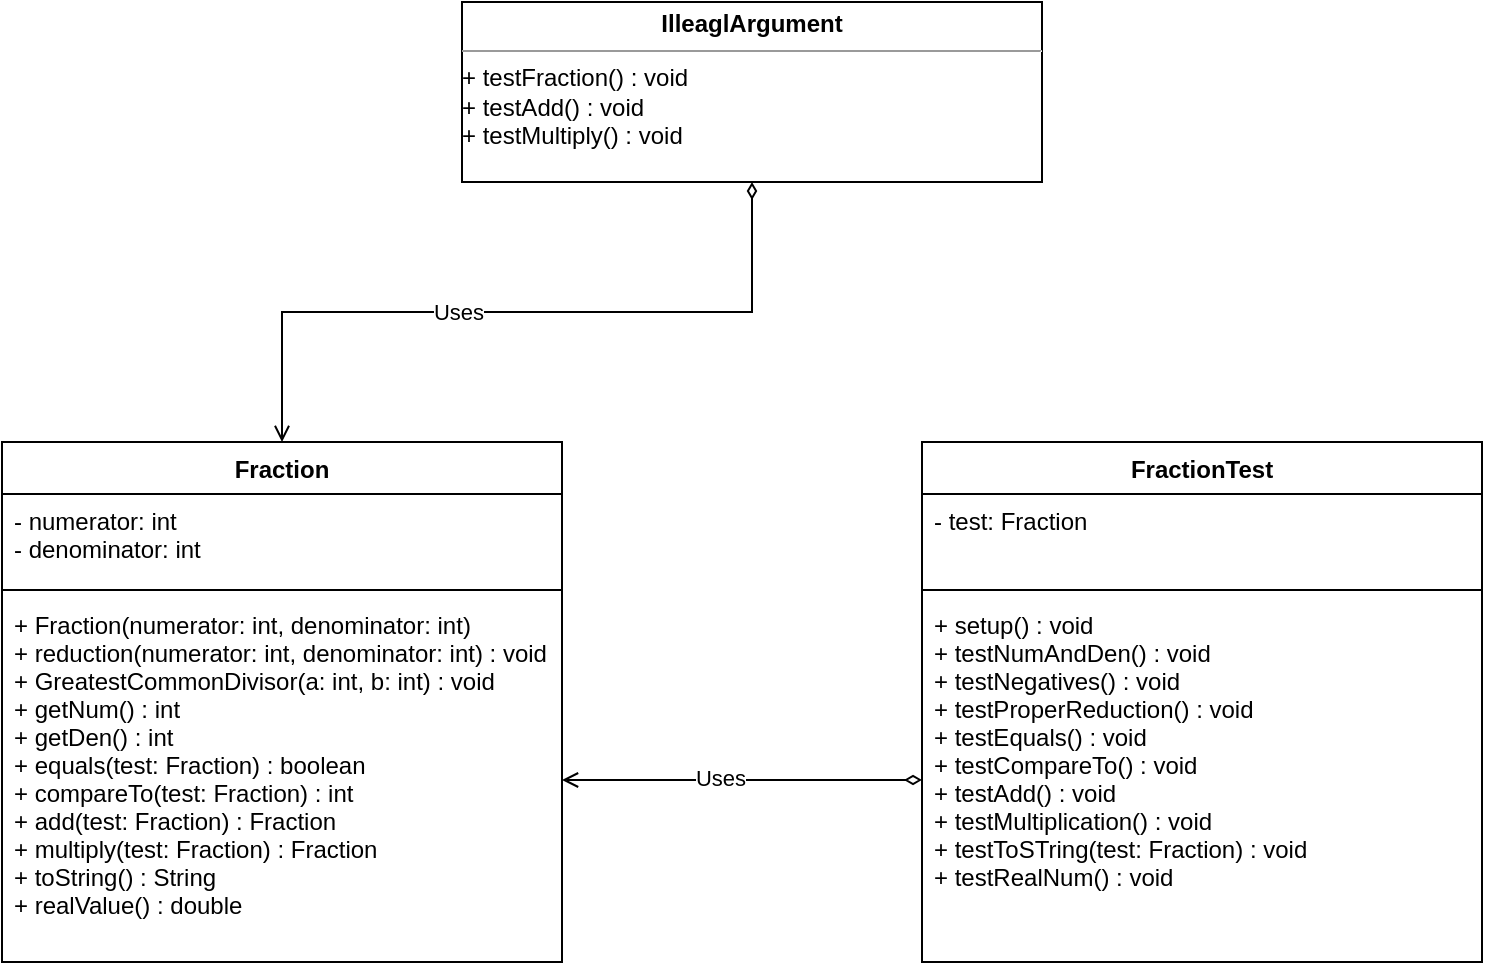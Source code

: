 <mxfile version="13.10.2" type="device"><diagram id="4ICFNmDMfjWce2zjpqpB" name="Page-1"><mxGraphModel dx="1422" dy="762" grid="1" gridSize="10" guides="1" tooltips="1" connect="1" arrows="1" fold="1" page="1" pageScale="1" pageWidth="850" pageHeight="1100" math="0" shadow="0"><root><mxCell id="0"/><mxCell id="1" parent="0"/><mxCell id="z9bDtUSQQBATCnC2CMmG-1" value="Fraction" style="swimlane;fontStyle=1;align=center;verticalAlign=top;childLayout=stackLayout;horizontal=1;startSize=26;horizontalStack=0;resizeParent=1;resizeParentMax=0;resizeLast=0;collapsible=1;marginBottom=0;" vertex="1" parent="1"><mxGeometry x="50" y="520" width="280" height="260" as="geometry"/></mxCell><mxCell id="z9bDtUSQQBATCnC2CMmG-2" value="- numerator: int&#10;- denominator: int" style="text;strokeColor=none;fillColor=none;align=left;verticalAlign=top;spacingLeft=4;spacingRight=4;overflow=hidden;rotatable=0;points=[[0,0.5],[1,0.5]];portConstraint=eastwest;" vertex="1" parent="z9bDtUSQQBATCnC2CMmG-1"><mxGeometry y="26" width="280" height="44" as="geometry"/></mxCell><mxCell id="z9bDtUSQQBATCnC2CMmG-3" value="" style="line;strokeWidth=1;fillColor=none;align=left;verticalAlign=middle;spacingTop=-1;spacingLeft=3;spacingRight=3;rotatable=0;labelPosition=right;points=[];portConstraint=eastwest;" vertex="1" parent="z9bDtUSQQBATCnC2CMmG-1"><mxGeometry y="70" width="280" height="8" as="geometry"/></mxCell><mxCell id="z9bDtUSQQBATCnC2CMmG-4" value="+ Fraction(numerator: int, denominator: int)&#10;+ reduction(numerator: int, denominator: int) : void&#10;+ GreatestCommonDivisor(a: int, b: int) : void&#10;+ getNum() : int&#10;+ getDen() : int&#10;+ equals(test: Fraction) : boolean&#10;+ compareTo(test: Fraction) : int&#10;+ add(test: Fraction) : Fraction&#10;+ multiply(test: Fraction) : Fraction&#10;+ toString() : String&#10;+ realValue() : double" style="text;strokeColor=none;fillColor=none;align=left;verticalAlign=top;spacingLeft=4;spacingRight=4;overflow=hidden;rotatable=0;points=[[0,0.5],[1,0.5]];portConstraint=eastwest;" vertex="1" parent="z9bDtUSQQBATCnC2CMmG-1"><mxGeometry y="78" width="280" height="182" as="geometry"/></mxCell><mxCell id="z9bDtUSQQBATCnC2CMmG-5" value="FractionTest" style="swimlane;fontStyle=1;align=center;verticalAlign=top;childLayout=stackLayout;horizontal=1;startSize=26;horizontalStack=0;resizeParent=1;resizeParentMax=0;resizeLast=0;collapsible=1;marginBottom=0;" vertex="1" parent="1"><mxGeometry x="510" y="520" width="280" height="260" as="geometry"/></mxCell><mxCell id="z9bDtUSQQBATCnC2CMmG-6" value="- test: Fraction" style="text;strokeColor=none;fillColor=none;align=left;verticalAlign=top;spacingLeft=4;spacingRight=4;overflow=hidden;rotatable=0;points=[[0,0.5],[1,0.5]];portConstraint=eastwest;" vertex="1" parent="z9bDtUSQQBATCnC2CMmG-5"><mxGeometry y="26" width="280" height="44" as="geometry"/></mxCell><mxCell id="z9bDtUSQQBATCnC2CMmG-7" value="" style="line;strokeWidth=1;fillColor=none;align=left;verticalAlign=middle;spacingTop=-1;spacingLeft=3;spacingRight=3;rotatable=0;labelPosition=right;points=[];portConstraint=eastwest;" vertex="1" parent="z9bDtUSQQBATCnC2CMmG-5"><mxGeometry y="70" width="280" height="8" as="geometry"/></mxCell><mxCell id="z9bDtUSQQBATCnC2CMmG-8" value="+ setup() : void&#10;+ testNumAndDen() : void&#10;+ testNegatives() : void&#10;+ testProperReduction() : void&#10;+ testEquals() : void&#10;+ testCompareTo() : void&#10;+ testAdd() : void&#10;+ testMultiplication() : void&#10;+ testToSTring(test: Fraction) : void&#10;+ testRealNum() : void" style="text;strokeColor=none;fillColor=none;align=left;verticalAlign=top;spacingLeft=4;spacingRight=4;overflow=hidden;rotatable=0;points=[[0,0.5],[1,0.5]];portConstraint=eastwest;" vertex="1" parent="z9bDtUSQQBATCnC2CMmG-5"><mxGeometry y="78" width="280" height="182" as="geometry"/></mxCell><mxCell id="z9bDtUSQQBATCnC2CMmG-10" style="edgeStyle=orthogonalEdgeStyle;rounded=0;orthogonalLoop=1;jettySize=auto;html=1;startArrow=diamondThin;startFill=0;endArrow=open;endFill=0;" edge="1" parent="1" source="z9bDtUSQQBATCnC2CMmG-8" target="z9bDtUSQQBATCnC2CMmG-4"><mxGeometry relative="1" as="geometry"><mxPoint x="340" y="699" as="targetPoint"/></mxGeometry></mxCell><mxCell id="z9bDtUSQQBATCnC2CMmG-11" value="Uses" style="edgeLabel;html=1;align=center;verticalAlign=middle;resizable=0;points=[];" vertex="1" connectable="0" parent="z9bDtUSQQBATCnC2CMmG-10"><mxGeometry x="0.129" y="-1" relative="1" as="geometry"><mxPoint as="offset"/></mxGeometry></mxCell><mxCell id="z9bDtUSQQBATCnC2CMmG-20" style="edgeStyle=orthogonalEdgeStyle;rounded=0;orthogonalLoop=1;jettySize=auto;html=1;entryX=0.5;entryY=0;entryDx=0;entryDy=0;startArrow=diamondThin;startFill=0;endArrow=open;endFill=0;" edge="1" parent="1" source="z9bDtUSQQBATCnC2CMmG-19" target="z9bDtUSQQBATCnC2CMmG-1"><mxGeometry relative="1" as="geometry"/></mxCell><mxCell id="z9bDtUSQQBATCnC2CMmG-21" value="Uses" style="edgeLabel;html=1;align=center;verticalAlign=middle;resizable=0;points=[];" vertex="1" connectable="0" parent="z9bDtUSQQBATCnC2CMmG-20"><mxGeometry x="0.162" relative="1" as="geometry"><mxPoint as="offset"/></mxGeometry></mxCell><mxCell id="z9bDtUSQQBATCnC2CMmG-19" value="&lt;p style=&quot;margin: 0px ; margin-top: 4px ; text-align: center&quot;&gt;&lt;span style=&quot;font-weight: 700&quot;&gt;IlleaglArgument&lt;/span&gt;&lt;br&gt;&lt;/p&gt;&lt;hr size=&quot;1&quot;&gt;&lt;div style=&quot;height: 2px&quot;&gt;+ testFraction() : void&lt;br style=&quot;padding: 0px ; margin: 0px&quot;&gt;+ testAdd() : void&lt;br style=&quot;padding: 0px ; margin: 0px&quot;&gt;+ testMultiply() : void&lt;div style=&quot;padding: 0px ; margin: 0px&quot;&gt;&lt;br style=&quot;padding: 0px ; margin: 0px&quot;&gt;&lt;/div&gt;&lt;/div&gt;" style="verticalAlign=top;align=left;overflow=fill;fontSize=12;fontFamily=Helvetica;html=1;" vertex="1" parent="1"><mxGeometry x="280" y="300" width="290" height="90" as="geometry"/></mxCell></root></mxGraphModel></diagram></mxfile>